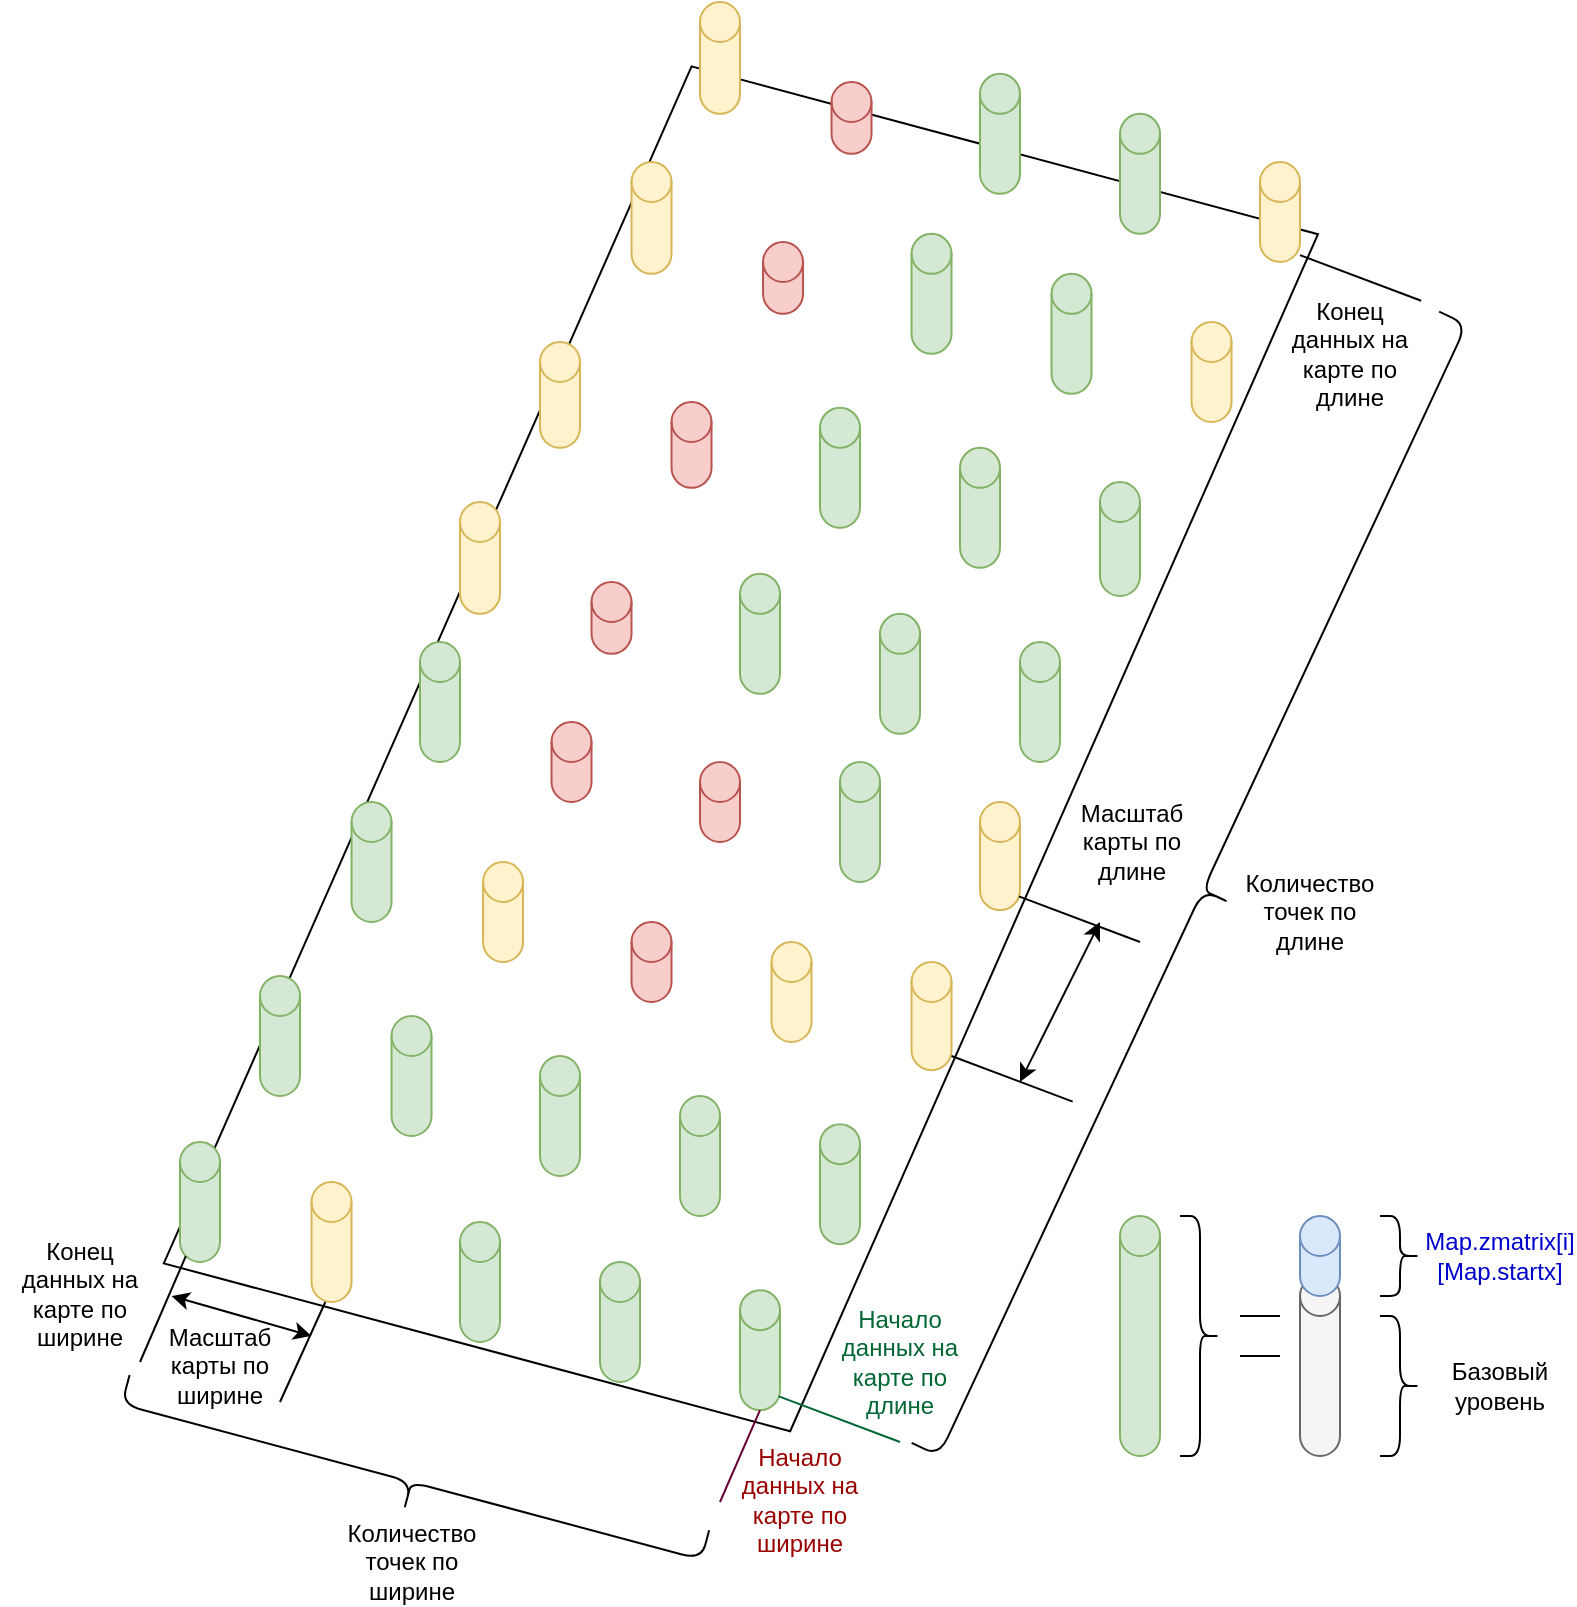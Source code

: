 <mxfile version="14.7.3" type="device"><diagram id="6o9LhgLUJK4vjSXMJnG4" name="Page-1"><mxGraphModel dx="2062" dy="1132" grid="1" gridSize="10" guides="1" tooltips="1" connect="1" arrows="1" fold="1" page="1" pageScale="1" pageWidth="827" pageHeight="1169" math="0" shadow="0"><root><mxCell id="0"/><mxCell id="1" parent="0"/><mxCell id="luwxeRbYvE_rrFQ1QbEo-2" value="" style="shape=parallelogram;perimeter=parallelogramPerimeter;whiteSpace=wrap;html=1;fixedSize=1;size=100;rotation=15;" vertex="1" parent="1"><mxGeometry x="168.32" y="80.2" width="424.24" height="646.41" as="geometry"/></mxCell><mxCell id="luwxeRbYvE_rrFQ1QbEo-3" value="" style="shape=cylinder3;whiteSpace=wrap;html=1;boundedLbl=1;backgroundOutline=1;size=10;fillColor=#d5e8d4;strokeColor=#82b366;" vertex="1" parent="1"><mxGeometry x="100" y="600" width="20" height="60" as="geometry"/></mxCell><mxCell id="luwxeRbYvE_rrFQ1QbEo-4" value="" style="shape=cylinder3;whiteSpace=wrap;html=1;boundedLbl=1;backgroundOutline=1;size=10;fillColor=#fff2cc;strokeColor=#d6b656;" vertex="1" parent="1"><mxGeometry x="165.76" y="620" width="20" height="60" as="geometry"/></mxCell><mxCell id="luwxeRbYvE_rrFQ1QbEo-7" value="" style="shape=cylinder3;whiteSpace=wrap;html=1;boundedLbl=1;backgroundOutline=1;size=10;fillColor=#d5e8d4;strokeColor=#82b366;" vertex="1" parent="1"><mxGeometry x="240" y="640" width="20" height="60" as="geometry"/></mxCell><mxCell id="luwxeRbYvE_rrFQ1QbEo-8" value="" style="shape=cylinder3;whiteSpace=wrap;html=1;boundedLbl=1;backgroundOutline=1;size=10;fillColor=#d5e8d4;strokeColor=#82b366;" vertex="1" parent="1"><mxGeometry x="310" y="660" width="20" height="60" as="geometry"/></mxCell><mxCell id="luwxeRbYvE_rrFQ1QbEo-9" value="" style="shape=cylinder3;whiteSpace=wrap;html=1;boundedLbl=1;backgroundOutline=1;size=10;fillColor=#d5e8d4;strokeColor=#82b366;" vertex="1" parent="1"><mxGeometry x="380" y="674.09" width="20" height="60" as="geometry"/></mxCell><mxCell id="luwxeRbYvE_rrFQ1QbEo-10" value="" style="shape=cylinder3;whiteSpace=wrap;html=1;boundedLbl=1;backgroundOutline=1;size=10;fillColor=#d5e8d4;strokeColor=#82b366;" vertex="1" parent="1"><mxGeometry x="140" y="517" width="20" height="60" as="geometry"/></mxCell><mxCell id="luwxeRbYvE_rrFQ1QbEo-11" value="" style="shape=cylinder3;whiteSpace=wrap;html=1;boundedLbl=1;backgroundOutline=1;size=10;fillColor=#d5e8d4;strokeColor=#82b366;" vertex="1" parent="1"><mxGeometry x="205.76" y="537" width="20" height="60" as="geometry"/></mxCell><mxCell id="luwxeRbYvE_rrFQ1QbEo-12" value="" style="shape=cylinder3;whiteSpace=wrap;html=1;boundedLbl=1;backgroundOutline=1;size=10;fillColor=#d5e8d4;strokeColor=#82b366;" vertex="1" parent="1"><mxGeometry x="280" y="557" width="20" height="60" as="geometry"/></mxCell><mxCell id="luwxeRbYvE_rrFQ1QbEo-13" value="" style="shape=cylinder3;whiteSpace=wrap;html=1;boundedLbl=1;backgroundOutline=1;size=10;fillColor=#d5e8d4;strokeColor=#82b366;" vertex="1" parent="1"><mxGeometry x="350" y="577" width="20" height="60" as="geometry"/></mxCell><mxCell id="luwxeRbYvE_rrFQ1QbEo-14" value="" style="shape=cylinder3;whiteSpace=wrap;html=1;boundedLbl=1;backgroundOutline=1;size=10;fillColor=#d5e8d4;strokeColor=#82b366;" vertex="1" parent="1"><mxGeometry x="420" y="591.09" width="20" height="60" as="geometry"/></mxCell><mxCell id="luwxeRbYvE_rrFQ1QbEo-15" value="" style="shape=cylinder3;whiteSpace=wrap;html=1;boundedLbl=1;backgroundOutline=1;size=10;fillColor=#d5e8d4;strokeColor=#82b366;" vertex="1" parent="1"><mxGeometry x="185.76" y="430" width="20" height="60" as="geometry"/></mxCell><mxCell id="luwxeRbYvE_rrFQ1QbEo-16" value="" style="shape=cylinder3;whiteSpace=wrap;html=1;boundedLbl=1;backgroundOutline=1;size=10;fillColor=#fff2cc;strokeColor=#d6b656;" vertex="1" parent="1"><mxGeometry x="251.52" y="460" width="20" height="50" as="geometry"/></mxCell><mxCell id="luwxeRbYvE_rrFQ1QbEo-17" value="" style="shape=cylinder3;whiteSpace=wrap;html=1;boundedLbl=1;backgroundOutline=1;size=10;fillColor=#f8cecc;strokeColor=#b85450;" vertex="1" parent="1"><mxGeometry x="325.76" y="490" width="20" height="40" as="geometry"/></mxCell><mxCell id="luwxeRbYvE_rrFQ1QbEo-18" value="" style="shape=cylinder3;whiteSpace=wrap;html=1;boundedLbl=1;backgroundOutline=1;size=10;fillColor=#fff2cc;strokeColor=#d6b656;" vertex="1" parent="1"><mxGeometry x="395.76" y="500" width="20" height="50" as="geometry"/></mxCell><mxCell id="luwxeRbYvE_rrFQ1QbEo-19" value="" style="shape=cylinder3;whiteSpace=wrap;html=1;boundedLbl=1;backgroundOutline=1;size=10;fillColor=#fff2cc;strokeColor=#d6b656;" vertex="1" parent="1"><mxGeometry x="465.76" y="510" width="20" height="54.09" as="geometry"/></mxCell><mxCell id="luwxeRbYvE_rrFQ1QbEo-20" value="" style="shape=cylinder3;whiteSpace=wrap;html=1;boundedLbl=1;backgroundOutline=1;size=10;fillColor=#d5e8d4;strokeColor=#82b366;" vertex="1" parent="1"><mxGeometry x="220" y="350" width="20" height="60" as="geometry"/></mxCell><mxCell id="luwxeRbYvE_rrFQ1QbEo-21" value="" style="shape=cylinder3;whiteSpace=wrap;html=1;boundedLbl=1;backgroundOutline=1;size=10;fillColor=#f8cecc;strokeColor=#b85450;" vertex="1" parent="1"><mxGeometry x="285.76" y="390" width="20" height="40" as="geometry"/></mxCell><mxCell id="luwxeRbYvE_rrFQ1QbEo-22" value="" style="shape=cylinder3;whiteSpace=wrap;html=1;boundedLbl=1;backgroundOutline=1;size=10;fillColor=#f8cecc;strokeColor=#b85450;" vertex="1" parent="1"><mxGeometry x="360" y="410" width="20" height="40" as="geometry"/></mxCell><mxCell id="luwxeRbYvE_rrFQ1QbEo-23" value="" style="shape=cylinder3;whiteSpace=wrap;html=1;boundedLbl=1;backgroundOutline=1;size=10;fillColor=#d5e8d4;strokeColor=#82b366;" vertex="1" parent="1"><mxGeometry x="430" y="410" width="20" height="60" as="geometry"/></mxCell><mxCell id="luwxeRbYvE_rrFQ1QbEo-24" value="" style="shape=cylinder3;whiteSpace=wrap;html=1;boundedLbl=1;backgroundOutline=1;size=10;fillColor=#fff2cc;strokeColor=#d6b656;" vertex="1" parent="1"><mxGeometry x="500" y="430" width="20" height="54.09" as="geometry"/></mxCell><mxCell id="luwxeRbYvE_rrFQ1QbEo-25" value="" style="shape=cylinder3;whiteSpace=wrap;html=1;boundedLbl=1;backgroundOutline=1;size=10;fillColor=#fff2cc;strokeColor=#d6b656;" vertex="1" parent="1"><mxGeometry x="240" y="280" width="20" height="55.91" as="geometry"/></mxCell><mxCell id="luwxeRbYvE_rrFQ1QbEo-26" value="" style="shape=cylinder3;whiteSpace=wrap;html=1;boundedLbl=1;backgroundOutline=1;size=10;fillColor=#f8cecc;strokeColor=#b85450;" vertex="1" parent="1"><mxGeometry x="305.76" y="320" width="20" height="35.91" as="geometry"/></mxCell><mxCell id="luwxeRbYvE_rrFQ1QbEo-27" value="" style="shape=cylinder3;whiteSpace=wrap;html=1;boundedLbl=1;backgroundOutline=1;size=10;fillColor=#d5e8d4;strokeColor=#82b366;" vertex="1" parent="1"><mxGeometry x="380" y="315.91" width="20" height="60" as="geometry"/></mxCell><mxCell id="luwxeRbYvE_rrFQ1QbEo-28" value="" style="shape=cylinder3;whiteSpace=wrap;html=1;boundedLbl=1;backgroundOutline=1;size=10;fillColor=#d5e8d4;strokeColor=#82b366;" vertex="1" parent="1"><mxGeometry x="450" y="335.91" width="20" height="60" as="geometry"/></mxCell><mxCell id="luwxeRbYvE_rrFQ1QbEo-29" value="" style="shape=cylinder3;whiteSpace=wrap;html=1;boundedLbl=1;backgroundOutline=1;size=10;fillColor=#d5e8d4;strokeColor=#82b366;" vertex="1" parent="1"><mxGeometry x="520" y="350.0" width="20" height="60" as="geometry"/></mxCell><mxCell id="luwxeRbYvE_rrFQ1QbEo-30" value="" style="shape=cylinder3;whiteSpace=wrap;html=1;boundedLbl=1;backgroundOutline=1;size=10;fillColor=#fff2cc;strokeColor=#d6b656;" vertex="1" parent="1"><mxGeometry x="280" y="200" width="20" height="52.91" as="geometry"/></mxCell><mxCell id="luwxeRbYvE_rrFQ1QbEo-31" value="" style="shape=cylinder3;whiteSpace=wrap;html=1;boundedLbl=1;backgroundOutline=1;size=10;fillColor=#f8cecc;strokeColor=#b85450;" vertex="1" parent="1"><mxGeometry x="345.76" y="230" width="20" height="42.91" as="geometry"/></mxCell><mxCell id="luwxeRbYvE_rrFQ1QbEo-32" value="" style="shape=cylinder3;whiteSpace=wrap;html=1;boundedLbl=1;backgroundOutline=1;size=10;fillColor=#d5e8d4;strokeColor=#82b366;" vertex="1" parent="1"><mxGeometry x="420" y="232.91" width="20" height="60" as="geometry"/></mxCell><mxCell id="luwxeRbYvE_rrFQ1QbEo-33" value="" style="shape=cylinder3;whiteSpace=wrap;html=1;boundedLbl=1;backgroundOutline=1;size=10;fillColor=#d5e8d4;strokeColor=#82b366;" vertex="1" parent="1"><mxGeometry x="490" y="252.91" width="20" height="60" as="geometry"/></mxCell><mxCell id="luwxeRbYvE_rrFQ1QbEo-34" value="" style="shape=cylinder3;whiteSpace=wrap;html=1;boundedLbl=1;backgroundOutline=1;size=10;fillColor=#d5e8d4;strokeColor=#82b366;" vertex="1" parent="1"><mxGeometry x="560" y="270" width="20" height="57" as="geometry"/></mxCell><mxCell id="luwxeRbYvE_rrFQ1QbEo-35" value="" style="shape=cylinder3;whiteSpace=wrap;html=1;boundedLbl=1;backgroundOutline=1;size=10;fillColor=#fff2cc;strokeColor=#d6b656;" vertex="1" parent="1"><mxGeometry x="325.76" y="110" width="20" height="55.91" as="geometry"/></mxCell><mxCell id="luwxeRbYvE_rrFQ1QbEo-36" value="" style="shape=cylinder3;whiteSpace=wrap;html=1;boundedLbl=1;backgroundOutline=1;size=10;fillColor=#f8cecc;strokeColor=#b85450;" vertex="1" parent="1"><mxGeometry x="391.52" y="150" width="20" height="35.91" as="geometry"/></mxCell><mxCell id="luwxeRbYvE_rrFQ1QbEo-37" value="" style="shape=cylinder3;whiteSpace=wrap;html=1;boundedLbl=1;backgroundOutline=1;size=10;fillColor=#d5e8d4;strokeColor=#82b366;" vertex="1" parent="1"><mxGeometry x="465.76" y="145.91" width="20" height="60" as="geometry"/></mxCell><mxCell id="luwxeRbYvE_rrFQ1QbEo-38" value="" style="shape=cylinder3;whiteSpace=wrap;html=1;boundedLbl=1;backgroundOutline=1;size=10;fillColor=#d5e8d4;strokeColor=#82b366;" vertex="1" parent="1"><mxGeometry x="535.76" y="165.91" width="20" height="60" as="geometry"/></mxCell><mxCell id="luwxeRbYvE_rrFQ1QbEo-39" value="" style="shape=cylinder3;whiteSpace=wrap;html=1;boundedLbl=1;backgroundOutline=1;size=10;fillColor=#fff2cc;strokeColor=#d6b656;" vertex="1" parent="1"><mxGeometry x="605.76" y="190" width="20" height="50" as="geometry"/></mxCell><mxCell id="luwxeRbYvE_rrFQ1QbEo-40" value="" style="shape=cylinder3;whiteSpace=wrap;html=1;boundedLbl=1;backgroundOutline=1;size=10;fillColor=#fff2cc;strokeColor=#d6b656;" vertex="1" parent="1"><mxGeometry x="360" y="30" width="20" height="55.91" as="geometry"/></mxCell><mxCell id="luwxeRbYvE_rrFQ1QbEo-41" value="" style="shape=cylinder3;whiteSpace=wrap;html=1;boundedLbl=1;backgroundOutline=1;size=10;fillColor=#f8cecc;strokeColor=#b85450;" vertex="1" parent="1"><mxGeometry x="425.76" y="70" width="20" height="35.91" as="geometry"/></mxCell><mxCell id="luwxeRbYvE_rrFQ1QbEo-42" value="" style="shape=cylinder3;whiteSpace=wrap;html=1;boundedLbl=1;backgroundOutline=1;size=10;fillColor=#d5e8d4;strokeColor=#82b366;" vertex="1" parent="1"><mxGeometry x="500" y="65.91" width="20" height="60" as="geometry"/></mxCell><mxCell id="luwxeRbYvE_rrFQ1QbEo-43" value="" style="shape=cylinder3;whiteSpace=wrap;html=1;boundedLbl=1;backgroundOutline=1;size=10;fillColor=#d5e8d4;strokeColor=#82b366;" vertex="1" parent="1"><mxGeometry x="570" y="85.91" width="20" height="60" as="geometry"/></mxCell><mxCell id="luwxeRbYvE_rrFQ1QbEo-44" value="" style="shape=cylinder3;whiteSpace=wrap;html=1;boundedLbl=1;backgroundOutline=1;size=10;fillColor=#fff2cc;strokeColor=#d6b656;" vertex="1" parent="1"><mxGeometry x="640" y="110" width="20" height="50" as="geometry"/></mxCell><mxCell id="luwxeRbYvE_rrFQ1QbEo-45" value="" style="endArrow=classic;startArrow=classic;html=1;" edge="1" parent="1"><mxGeometry width="50" height="50" relative="1" as="geometry"><mxPoint x="95.76" y="677" as="sourcePoint"/><mxPoint x="165.76" y="697" as="targetPoint"/></mxGeometry></mxCell><mxCell id="luwxeRbYvE_rrFQ1QbEo-47" value="" style="endArrow=none;html=1;entryX=0.145;entryY=1;entryDx=0;entryDy=-2.9;entryPerimeter=0;" edge="1" parent="1" target="luwxeRbYvE_rrFQ1QbEo-3"><mxGeometry width="50" height="50" relative="1" as="geometry"><mxPoint x="80" y="710" as="sourcePoint"/><mxPoint x="400" y="620" as="targetPoint"/></mxGeometry></mxCell><mxCell id="luwxeRbYvE_rrFQ1QbEo-51" value="" style="endArrow=none;html=1;entryX=0.345;entryY=1;entryDx=0;entryDy=0;entryPerimeter=0;" edge="1" parent="1" target="luwxeRbYvE_rrFQ1QbEo-4"><mxGeometry width="50" height="50" relative="1" as="geometry"><mxPoint x="150" y="730" as="sourcePoint"/><mxPoint x="400" y="620" as="targetPoint"/></mxGeometry></mxCell><mxCell id="luwxeRbYvE_rrFQ1QbEo-52" value="" style="shape=curlyBracket;whiteSpace=wrap;html=1;rounded=1;rotation=-75;size=0.5;" vertex="1" parent="1"><mxGeometry x="200.59" y="620" width="30.34" height="300" as="geometry"/></mxCell><mxCell id="luwxeRbYvE_rrFQ1QbEo-54" value="" style="endArrow=none;html=1;entryX=0.5;entryY=1;entryDx=0;entryDy=0;entryPerimeter=0;strokeColor=#660033;" edge="1" parent="1" target="luwxeRbYvE_rrFQ1QbEo-9"><mxGeometry width="50" height="50" relative="1" as="geometry"><mxPoint x="370" y="780" as="sourcePoint"/><mxPoint x="172.66" y="680" as="targetPoint"/></mxGeometry></mxCell><mxCell id="luwxeRbYvE_rrFQ1QbEo-55" value="" style="shape=curlyBracket;whiteSpace=wrap;html=1;rounded=1;rotation=-155;size=0.5;" vertex="1" parent="1"><mxGeometry x="596.28" y="162.01" width="30.34" height="624.09" as="geometry"/></mxCell><mxCell id="luwxeRbYvE_rrFQ1QbEo-56" value="" style="endArrow=classic;startArrow=classic;html=1;" edge="1" parent="1"><mxGeometry width="50" height="50" relative="1" as="geometry"><mxPoint x="520" y="570" as="sourcePoint"/><mxPoint x="560" y="490" as="targetPoint"/></mxGeometry></mxCell><mxCell id="luwxeRbYvE_rrFQ1QbEo-59" value="" style="endArrow=none;html=1;exitX=0.971;exitY=0.885;exitDx=0;exitDy=0;exitPerimeter=0;strokeColor=#006633;" edge="1" parent="1" source="luwxeRbYvE_rrFQ1QbEo-9"><mxGeometry width="50" height="50" relative="1" as="geometry"><mxPoint x="410" y="800" as="sourcePoint"/><mxPoint x="460" y="750" as="targetPoint"/></mxGeometry></mxCell><mxCell id="luwxeRbYvE_rrFQ1QbEo-63" value="" style="endArrow=none;html=1;exitX=0.971;exitY=0.885;exitDx=0;exitDy=0;exitPerimeter=0;" edge="1" parent="1"><mxGeometry width="50" height="50" relative="1" as="geometry"><mxPoint x="485.76" y="557.0" as="sourcePoint"/><mxPoint x="546.34" y="579.81" as="targetPoint"/></mxGeometry></mxCell><mxCell id="luwxeRbYvE_rrFQ1QbEo-65" value="" style="endArrow=none;html=1;exitX=0.971;exitY=0.885;exitDx=0;exitDy=0;exitPerimeter=0;" edge="1" parent="1"><mxGeometry width="50" height="50" relative="1" as="geometry"><mxPoint x="519.42" y="477.19" as="sourcePoint"/><mxPoint x="580" y="500" as="targetPoint"/></mxGeometry></mxCell><mxCell id="luwxeRbYvE_rrFQ1QbEo-67" value="" style="endArrow=none;html=1;exitX=0.971;exitY=0.885;exitDx=0;exitDy=0;exitPerimeter=0;" edge="1" parent="1"><mxGeometry width="50" height="50" relative="1" as="geometry"><mxPoint x="660.0" y="156.55" as="sourcePoint"/><mxPoint x="720.58" y="179.36" as="targetPoint"/></mxGeometry></mxCell><mxCell id="luwxeRbYvE_rrFQ1QbEo-68" value="" style="shape=cylinder3;whiteSpace=wrap;html=1;boundedLbl=1;backgroundOutline=1;size=10;fillColor=#d5e8d4;strokeColor=#82b366;" vertex="1" parent="1"><mxGeometry x="570" y="637" width="20" height="120" as="geometry"/></mxCell><mxCell id="luwxeRbYvE_rrFQ1QbEo-69" value="" style="endArrow=none;html=1;" edge="1" parent="1"><mxGeometry width="50" height="50" relative="1" as="geometry"><mxPoint x="630" y="687" as="sourcePoint"/><mxPoint x="650" y="687" as="targetPoint"/><Array as="points"><mxPoint x="650" y="687"/></Array></mxGeometry></mxCell><mxCell id="luwxeRbYvE_rrFQ1QbEo-70" value="" style="endArrow=none;html=1;" edge="1" parent="1"><mxGeometry width="50" height="50" relative="1" as="geometry"><mxPoint x="630" y="707" as="sourcePoint"/><mxPoint x="650" y="707" as="targetPoint"/></mxGeometry></mxCell><mxCell id="luwxeRbYvE_rrFQ1QbEo-71" value="" style="shape=cylinder3;whiteSpace=wrap;html=1;boundedLbl=1;backgroundOutline=1;size=10;fillColor=#f5f5f5;strokeColor=#666666;fontColor=#333333;" vertex="1" parent="1"><mxGeometry x="660" y="667" width="20" height="90" as="geometry"/></mxCell><mxCell id="luwxeRbYvE_rrFQ1QbEo-72" value="" style="shape=cylinder3;whiteSpace=wrap;html=1;boundedLbl=1;backgroundOutline=1;size=10;fillColor=#dae8fc;strokeColor=#6c8ebf;fontColor=#0000CC;" vertex="1" parent="1"><mxGeometry x="660" y="637" width="20" height="40" as="geometry"/></mxCell><mxCell id="luwxeRbYvE_rrFQ1QbEo-74" value="" style="shape=curlyBracket;whiteSpace=wrap;html=1;rounded=1;flipH=1;" vertex="1" parent="1"><mxGeometry x="600" y="637" width="20" height="120" as="geometry"/></mxCell><mxCell id="luwxeRbYvE_rrFQ1QbEo-75" value="" style="shape=curlyBracket;whiteSpace=wrap;html=1;rounded=1;flipH=1;" vertex="1" parent="1"><mxGeometry x="700" y="687" width="20" height="70" as="geometry"/></mxCell><mxCell id="luwxeRbYvE_rrFQ1QbEo-76" value="" style="shape=curlyBracket;whiteSpace=wrap;html=1;rounded=1;flipH=1;" vertex="1" parent="1"><mxGeometry x="700" y="637" width="20" height="40" as="geometry"/></mxCell><mxCell id="luwxeRbYvE_rrFQ1QbEo-77" value="Базовый уровень" style="text;html=1;strokeColor=none;fillColor=none;align=center;verticalAlign=middle;whiteSpace=wrap;rounded=0;" vertex="1" parent="1"><mxGeometry x="740" y="712" width="40" height="20" as="geometry"/></mxCell><mxCell id="luwxeRbYvE_rrFQ1QbEo-78" value="Количество точек по длине" style="text;html=1;strokeColor=none;fillColor=none;align=center;verticalAlign=middle;whiteSpace=wrap;rounded=0;" vertex="1" parent="1"><mxGeometry x="630" y="475" width="70" height="20" as="geometry"/></mxCell><mxCell id="luwxeRbYvE_rrFQ1QbEo-79" value="Количество точек по ширине" style="text;html=1;strokeColor=none;fillColor=none;align=center;verticalAlign=middle;whiteSpace=wrap;rounded=0;" vertex="1" parent="1"><mxGeometry x="175.76" y="800" width="80" height="20" as="geometry"/></mxCell><mxCell id="luwxeRbYvE_rrFQ1QbEo-80" value="Масштаб карты по ширине" style="text;html=1;strokeColor=none;fillColor=none;align=center;verticalAlign=middle;whiteSpace=wrap;rounded=0;" vertex="1" parent="1"><mxGeometry x="80" y="700" width="80" height="24" as="geometry"/></mxCell><mxCell id="luwxeRbYvE_rrFQ1QbEo-81" value="Map.zmatrix[i][Map.startx]" style="text;html=1;strokeColor=none;fillColor=none;align=center;verticalAlign=middle;whiteSpace=wrap;rounded=0;fontColor=#0000CC;" vertex="1" parent="1"><mxGeometry x="725" y="647" width="70" height="20" as="geometry"/></mxCell><mxCell id="luwxeRbYvE_rrFQ1QbEo-82" value="Масштаб карты по длине" style="text;html=1;strokeColor=none;fillColor=none;align=center;verticalAlign=middle;whiteSpace=wrap;rounded=0;" vertex="1" parent="1"><mxGeometry x="535.76" y="440" width="80" height="20" as="geometry"/></mxCell><mxCell id="luwxeRbYvE_rrFQ1QbEo-83" value="Начало данных на карте по ширине" style="text;html=1;strokeColor=none;fillColor=none;align=center;verticalAlign=middle;whiteSpace=wrap;rounded=0;fontColor=#990000;" vertex="1" parent="1"><mxGeometry x="370" y="750" width="80" height="57" as="geometry"/></mxCell><mxCell id="luwxeRbYvE_rrFQ1QbEo-84" value="Начало данных на карте по длине" style="text;html=1;strokeColor=none;fillColor=none;align=center;verticalAlign=middle;whiteSpace=wrap;rounded=0;fontColor=#006633;" vertex="1" parent="1"><mxGeometry x="420" y="700" width="80" height="20" as="geometry"/></mxCell><mxCell id="luwxeRbYvE_rrFQ1QbEo-85" value="Конец данных на карте по длине" style="text;html=1;strokeColor=none;fillColor=none;align=center;verticalAlign=middle;whiteSpace=wrap;rounded=0;" vertex="1" parent="1"><mxGeometry x="645" y="178.82" width="80" height="54.09" as="geometry"/></mxCell><mxCell id="luwxeRbYvE_rrFQ1QbEo-86" value="Конец данных на карте по ширине" style="text;html=1;strokeColor=none;fillColor=none;align=center;verticalAlign=middle;whiteSpace=wrap;rounded=0;" vertex="1" parent="1"><mxGeometry x="10" y="647" width="80" height="57" as="geometry"/></mxCell></root></mxGraphModel></diagram></mxfile>